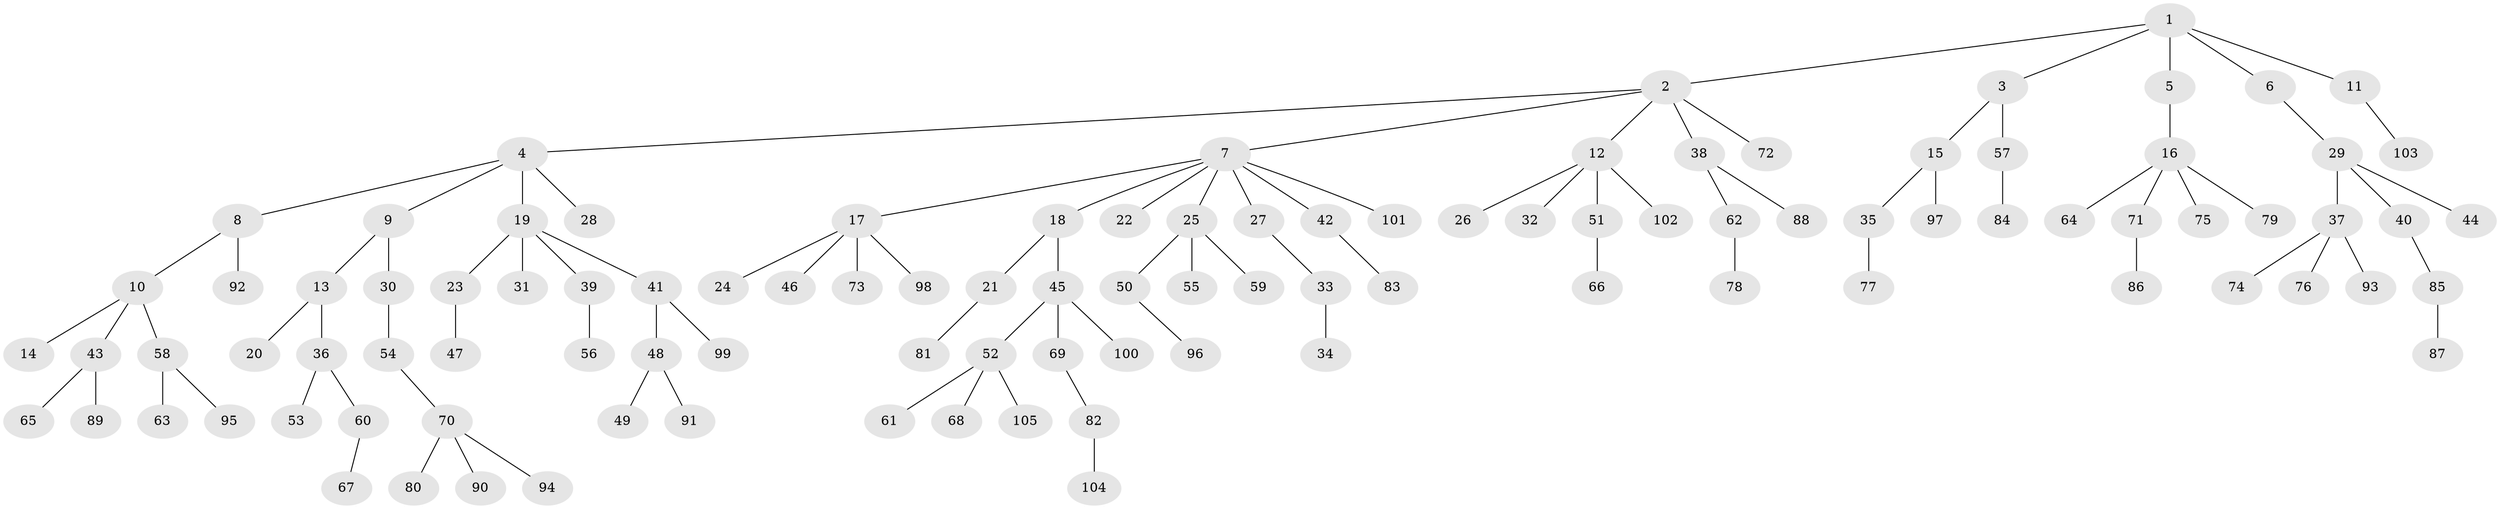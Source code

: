 // Generated by graph-tools (version 1.1) at 2025/11/02/27/25 16:11:27]
// undirected, 105 vertices, 104 edges
graph export_dot {
graph [start="1"]
  node [color=gray90,style=filled];
  1;
  2;
  3;
  4;
  5;
  6;
  7;
  8;
  9;
  10;
  11;
  12;
  13;
  14;
  15;
  16;
  17;
  18;
  19;
  20;
  21;
  22;
  23;
  24;
  25;
  26;
  27;
  28;
  29;
  30;
  31;
  32;
  33;
  34;
  35;
  36;
  37;
  38;
  39;
  40;
  41;
  42;
  43;
  44;
  45;
  46;
  47;
  48;
  49;
  50;
  51;
  52;
  53;
  54;
  55;
  56;
  57;
  58;
  59;
  60;
  61;
  62;
  63;
  64;
  65;
  66;
  67;
  68;
  69;
  70;
  71;
  72;
  73;
  74;
  75;
  76;
  77;
  78;
  79;
  80;
  81;
  82;
  83;
  84;
  85;
  86;
  87;
  88;
  89;
  90;
  91;
  92;
  93;
  94;
  95;
  96;
  97;
  98;
  99;
  100;
  101;
  102;
  103;
  104;
  105;
  1 -- 2;
  1 -- 3;
  1 -- 5;
  1 -- 6;
  1 -- 11;
  2 -- 4;
  2 -- 7;
  2 -- 12;
  2 -- 38;
  2 -- 72;
  3 -- 15;
  3 -- 57;
  4 -- 8;
  4 -- 9;
  4 -- 19;
  4 -- 28;
  5 -- 16;
  6 -- 29;
  7 -- 17;
  7 -- 18;
  7 -- 22;
  7 -- 25;
  7 -- 27;
  7 -- 42;
  7 -- 101;
  8 -- 10;
  8 -- 92;
  9 -- 13;
  9 -- 30;
  10 -- 14;
  10 -- 43;
  10 -- 58;
  11 -- 103;
  12 -- 26;
  12 -- 32;
  12 -- 51;
  12 -- 102;
  13 -- 20;
  13 -- 36;
  15 -- 35;
  15 -- 97;
  16 -- 64;
  16 -- 71;
  16 -- 75;
  16 -- 79;
  17 -- 24;
  17 -- 46;
  17 -- 73;
  17 -- 98;
  18 -- 21;
  18 -- 45;
  19 -- 23;
  19 -- 31;
  19 -- 39;
  19 -- 41;
  21 -- 81;
  23 -- 47;
  25 -- 50;
  25 -- 55;
  25 -- 59;
  27 -- 33;
  29 -- 37;
  29 -- 40;
  29 -- 44;
  30 -- 54;
  33 -- 34;
  35 -- 77;
  36 -- 53;
  36 -- 60;
  37 -- 74;
  37 -- 76;
  37 -- 93;
  38 -- 62;
  38 -- 88;
  39 -- 56;
  40 -- 85;
  41 -- 48;
  41 -- 99;
  42 -- 83;
  43 -- 65;
  43 -- 89;
  45 -- 52;
  45 -- 69;
  45 -- 100;
  48 -- 49;
  48 -- 91;
  50 -- 96;
  51 -- 66;
  52 -- 61;
  52 -- 68;
  52 -- 105;
  54 -- 70;
  57 -- 84;
  58 -- 63;
  58 -- 95;
  60 -- 67;
  62 -- 78;
  69 -- 82;
  70 -- 80;
  70 -- 90;
  70 -- 94;
  71 -- 86;
  82 -- 104;
  85 -- 87;
}
